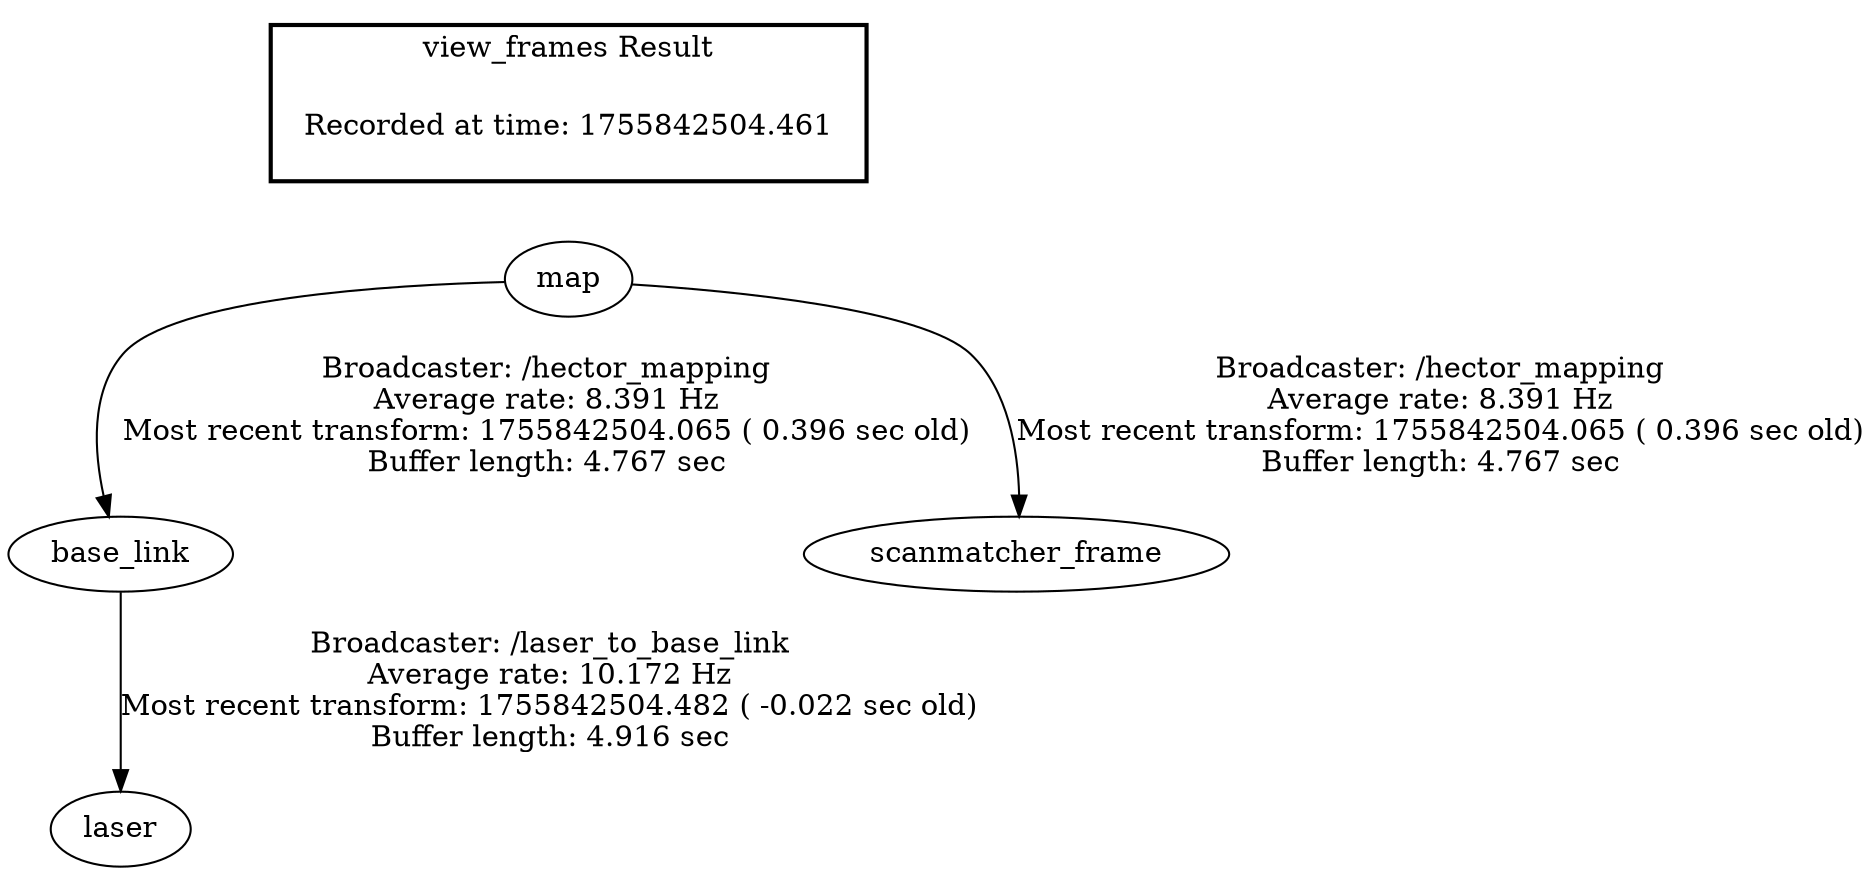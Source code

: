digraph G {
"base_link" -> "laser"[label="Broadcaster: /laser_to_base_link\nAverage rate: 10.172 Hz\nMost recent transform: 1755842504.482 ( -0.022 sec old)\nBuffer length: 4.916 sec\n"];
"map" -> "base_link"[label="Broadcaster: /hector_mapping\nAverage rate: 8.391 Hz\nMost recent transform: 1755842504.065 ( 0.396 sec old)\nBuffer length: 4.767 sec\n"];
"map" -> "scanmatcher_frame"[label="Broadcaster: /hector_mapping\nAverage rate: 8.391 Hz\nMost recent transform: 1755842504.065 ( 0.396 sec old)\nBuffer length: 4.767 sec\n"];
edge [style=invis];
 subgraph cluster_legend { style=bold; color=black; label ="view_frames Result";
"Recorded at time: 1755842504.461"[ shape=plaintext ] ;
 }->"map";
}